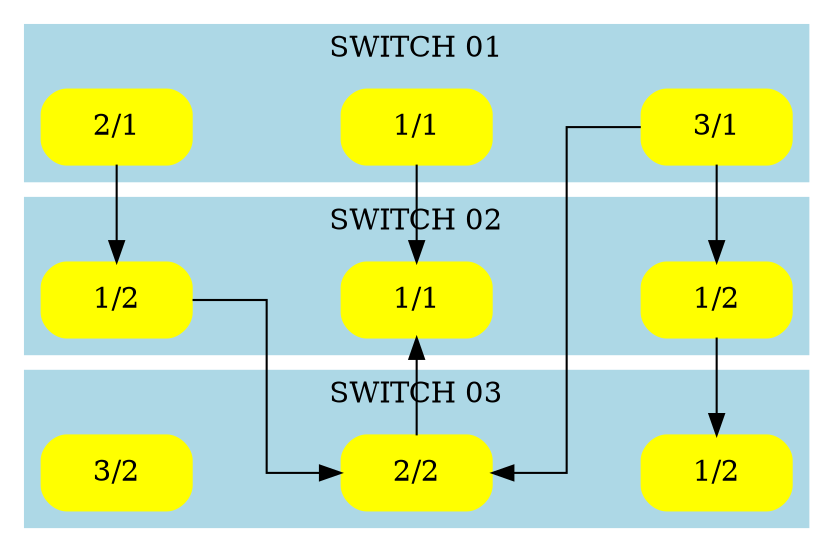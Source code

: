 digraph diagram24 {

 /*
 dot input.dot | gvpr -c -fswimy.g | neato -n2 -Tpng > output.png
 dot input.dot | gvpr -c -fswimy.g | neato -n2 > output.dot
 */

/*rankdir=LR;overlap=scalexy;splines=ortho;sep=1;nodesep=0.5;*/
rankdir=TB;overlap=scalexy;splines=ortho;sep=1;nodesep=1;

node[fontsize=14.0]

subgraph cluster_7 { label="SWITCH 01";style=filled;color=lightblue;1;2;3}
subgraph cluster_8 { label="SWITCH 02";style=filled;color=lightblue;4;5;6}
subgraph cluster_9 { label="SWITCH 03";style=filled;color=lightblue;7;8;9}

"1"  [label="1/1"; shape=box,style="rounded,filled",color=yellow,fixedsize=true,width=1,height=0.5]
"2"  [label="2/1"; shape=box,style="rounded,filled",color=yellow,fixedsize=true,width=1,height=0.5]
"3"  [label="3/1"; shape=box,style="rounded,filled",color=yellow,fixedsize=true,width=1,height=0.5]
"4"  [label="1/1"; shape=box,style="rounded,filled",color=yellow,fixedsize=true,width=1,height=0.5]
"5"  [label="1/2"; shape=box,style="rounded,filled",color=yellow,fixedsize=true,width=1,height=0.5]
"6"  [label="1/2"; shape=box,style="rounded,filled",color=yellow,fixedsize=true,width=1,height=0.5]
"7"  [label="1/2"; shape=box,style="rounded,filled",color=yellow,fixedsize=true,width=1,height=0.5]
"8"  [label="2/2"; shape=box,style="rounded,filled",color=yellow,fixedsize=true,width=1,height=0.5]
"9"  [label="3/2"; shape=box,style="rounded,filled",color=yellow,fixedsize=true,width=1,height=0.5]

1 -> 4
2 -> 5
3 -> 6
6 -> 7
3 -> 8
5 -> 8
8 -> 4

/*
"1" -> "3"  [minlen=2.0];
"4" -> "10" [minlen=2.0];
"4" -> "5"  [minlen=2.0];
"3" -> "4"  [minlen=2.0];
"10" -> "5" [minlen=2.0];
"2" -> "1"  [minlen=2.0];
"4" -> "11" [minlen=2.0];
"12" -> "11" [minlen=2.0];
*/
/*"10" -> "3" [minlen=2.0];
"10" -> "4" [minlen=2.0];
"10" -> "12" [minlen=2.0];
*/
/*"10" -> "3" [minlen=2.0,constraint=false,style="filled",color=red];
"10" -> "4" [minlen=2.0,constraint=false,style="filled",color=red];
"10" -> "12" [minlen=2.0,constraint=false,style="filled",color=darkgreen];
*/}

